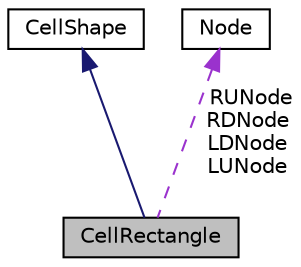 digraph "CellRectangle"
{
  edge [fontname="Helvetica",fontsize="10",labelfontname="Helvetica",labelfontsize="10"];
  node [fontname="Helvetica",fontsize="10",shape=record];
  Node2 [label="CellRectangle",height=0.2,width=0.4,color="black", fillcolor="grey75", style="filled", fontcolor="black"];
  Node3 -> Node2 [dir="back",color="midnightblue",fontsize="10",style="solid",fontname="Helvetica"];
  Node3 [label="CellShape",height=0.2,width=0.4,color="black", fillcolor="white", style="filled",URL="$class_cell_shape.html"];
  Node4 -> Node2 [dir="back",color="darkorchid3",fontsize="10",style="dashed",label=" RUNode\nRDNode\nLDNode\nLUNode" ,fontname="Helvetica"];
  Node4 [label="Node",height=0.2,width=0.4,color="black", fillcolor="white", style="filled",URL="$class_node.html"];
}
